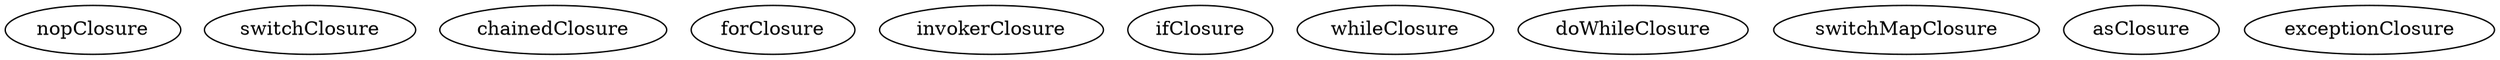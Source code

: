 digraph G {
nopClosure;
switchClosure;
chainedClosure;
forClosure;
invokerClosure;
ifClosure;
whileClosure;
doWhileClosure;
switchMapClosure;
asClosure;
exceptionClosure;
}